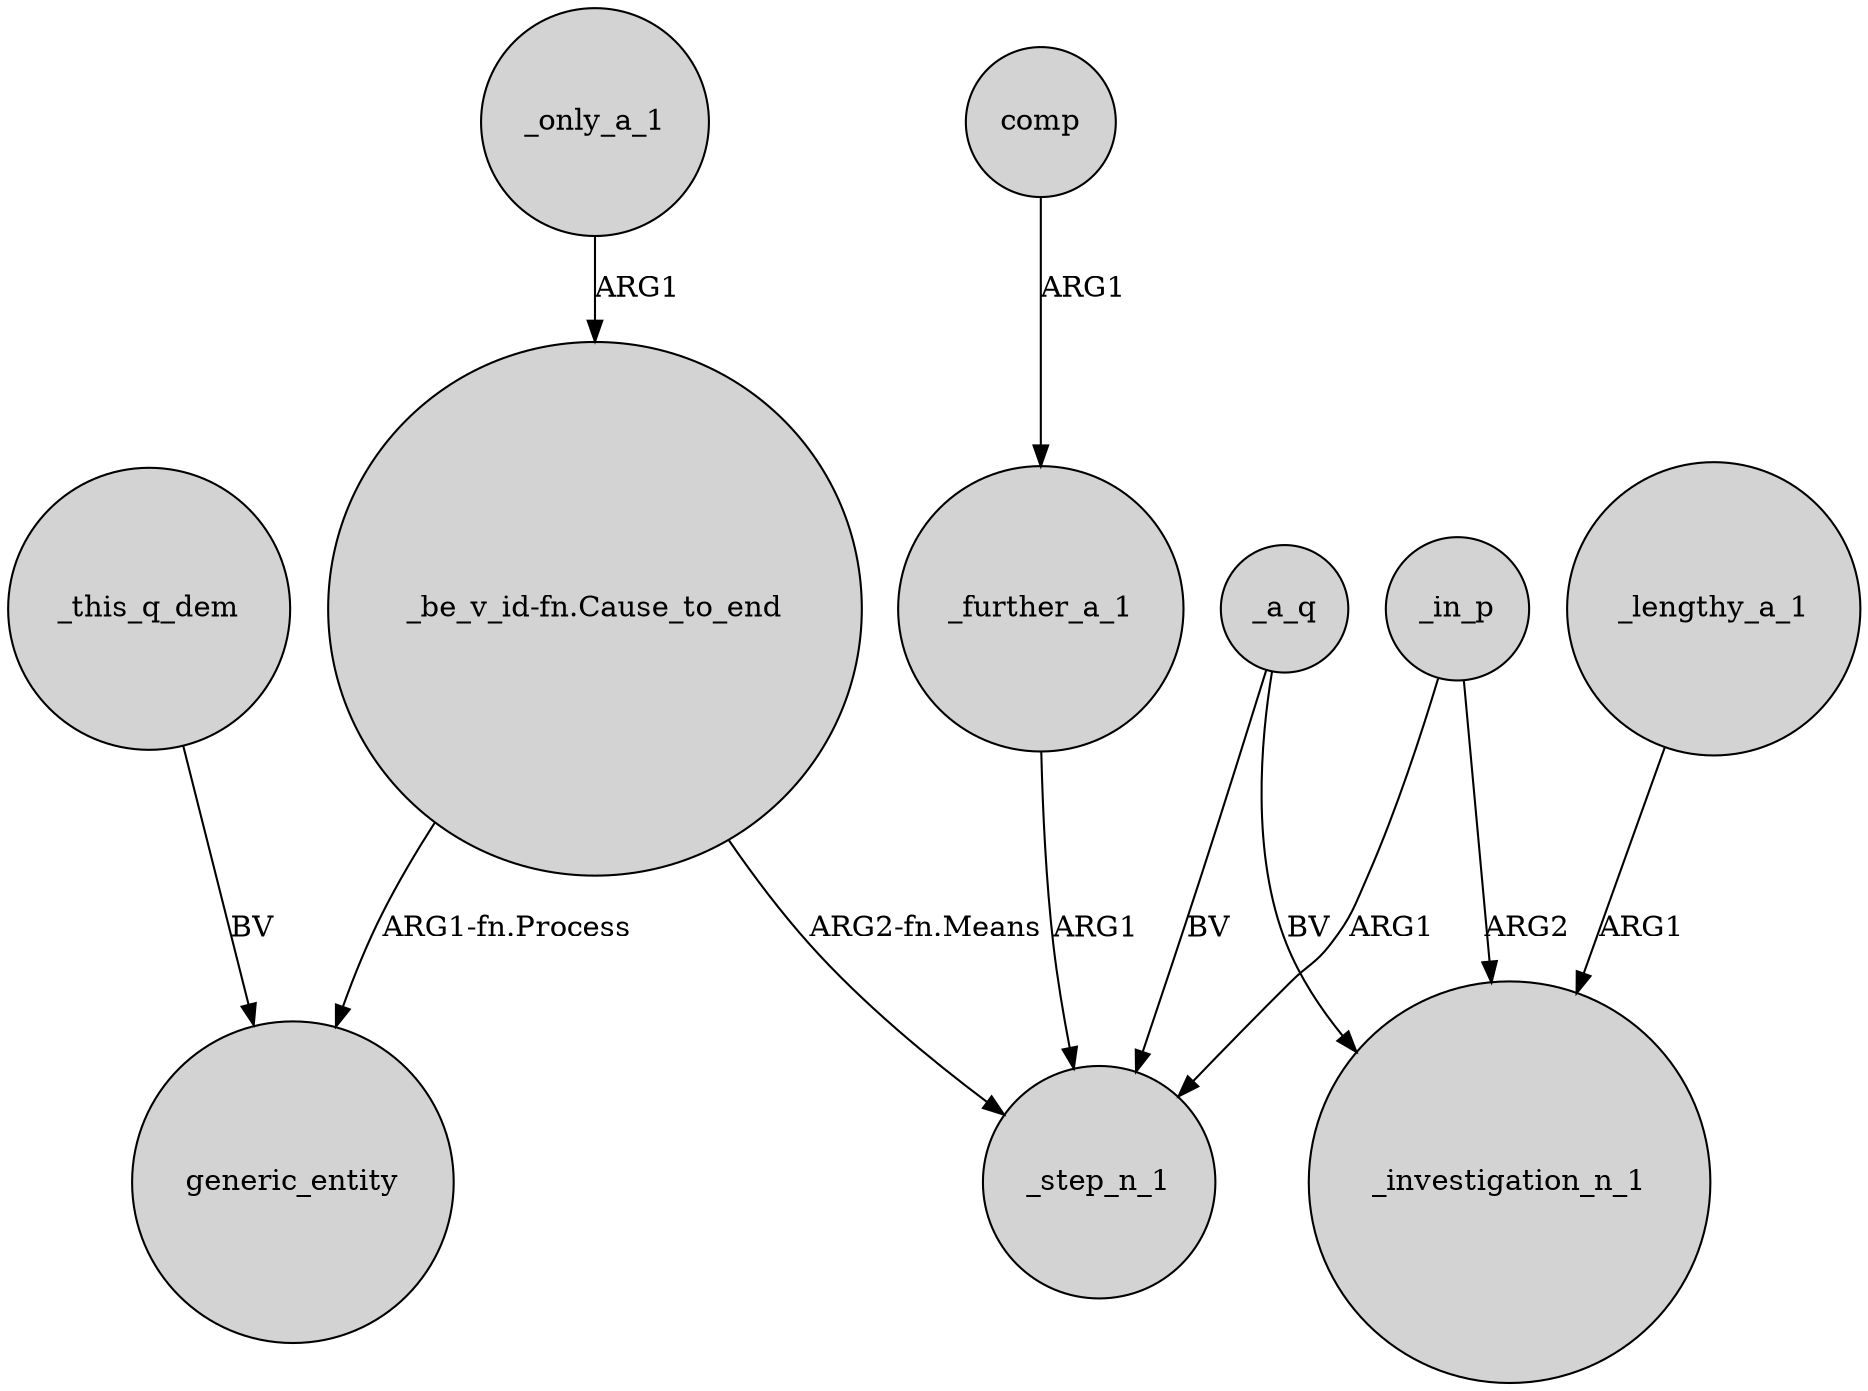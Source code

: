 digraph {
	node [shape=circle style=filled]
	comp -> _further_a_1 [label=ARG1]
	_only_a_1 -> "_be_v_id-fn.Cause_to_end" [label=ARG1]
	"_be_v_id-fn.Cause_to_end" -> _step_n_1 [label="ARG2-fn.Means"]
	"_be_v_id-fn.Cause_to_end" -> generic_entity [label="ARG1-fn.Process"]
	_a_q -> _step_n_1 [label=BV]
	_in_p -> _investigation_n_1 [label=ARG2]
	_lengthy_a_1 -> _investigation_n_1 [label=ARG1]
	_a_q -> _investigation_n_1 [label=BV]
	_in_p -> _step_n_1 [label=ARG1]
	_this_q_dem -> generic_entity [label=BV]
	_further_a_1 -> _step_n_1 [label=ARG1]
}
